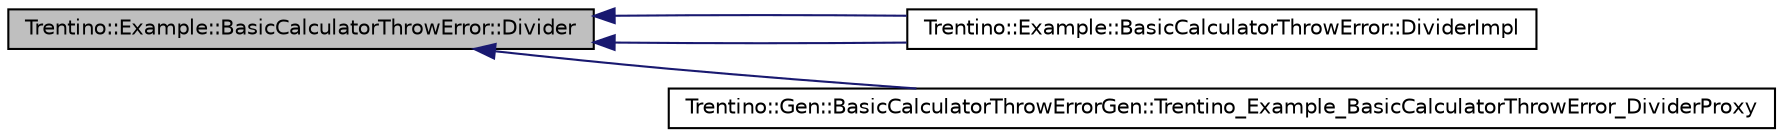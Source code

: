 digraph G
{
  edge [fontname="Helvetica",fontsize="10",labelfontname="Helvetica",labelfontsize="10"];
  node [fontname="Helvetica",fontsize="10",shape=record];
  rankdir="LR";
  Node1 [label="Trentino::Example::BasicCalculatorThrowError::Divider",height=0.2,width=0.4,color="black", fillcolor="grey75", style="filled" fontcolor="black"];
  Node1 -> Node2 [dir="back",color="midnightblue",fontsize="10",style="solid",fontname="Helvetica"];
  Node2 [label="Trentino::Example::BasicCalculatorThrowError::DividerImpl",height=0.2,width=0.4,color="black", fillcolor="white", style="filled",URL="$class_trentino_1_1_example_1_1_basic_calculator_throw_error_1_1_divider_impl.html",tooltip="DividerImpl implementation testcode."];
  Node1 -> Node2 [dir="back",color="midnightblue",fontsize="10",style="solid",fontname="Helvetica"];
  Node1 -> Node3 [dir="back",color="midnightblue",fontsize="10",style="solid",fontname="Helvetica"];
  Node3 [label="Trentino::Gen::BasicCalculatorThrowErrorGen::Trentino_Example_BasicCalculatorThrowError_DividerProxy",height=0.2,width=0.4,color="black", fillcolor="white", style="filled",URL="$class_trentino_1_1_gen_1_1_basic_calculator_throw_error_gen_1_1_trentino___example___basic_calcud8918ab7ddf2801b447f642b42d07339.html"];
}
